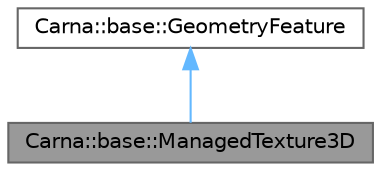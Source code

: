 digraph "Carna::base::ManagedTexture3D"
{
 // LATEX_PDF_SIZE
  bgcolor="transparent";
  edge [fontname=Helvetica,fontsize=10,labelfontname=Helvetica,labelfontsize=10];
  node [fontname=Helvetica,fontsize=10,shape=box,height=0.2,width=0.4];
  Node1 [id="Node000001",label="Carna::base::ManagedTexture3D",height=0.2,width=0.4,color="gray40", fillcolor="grey60", style="filled", fontcolor="black",tooltip="Represents 3D OpenGL texture object whose lifetime is managed by instances of this class."];
  Node2 -> Node1 [id="edge1_Node000001_Node000002",dir="back",color="steelblue1",style="solid",tooltip=" "];
  Node2 [id="Node000002",label="Carna::base::GeometryFeature",height=0.2,width=0.4,color="gray40", fillcolor="white", style="filled",URL="$classCarna_1_1base_1_1GeometryFeature.html",tooltip="Represents \"components\" that are aggregated by Geometry objects. Closer description is given here."];
}
